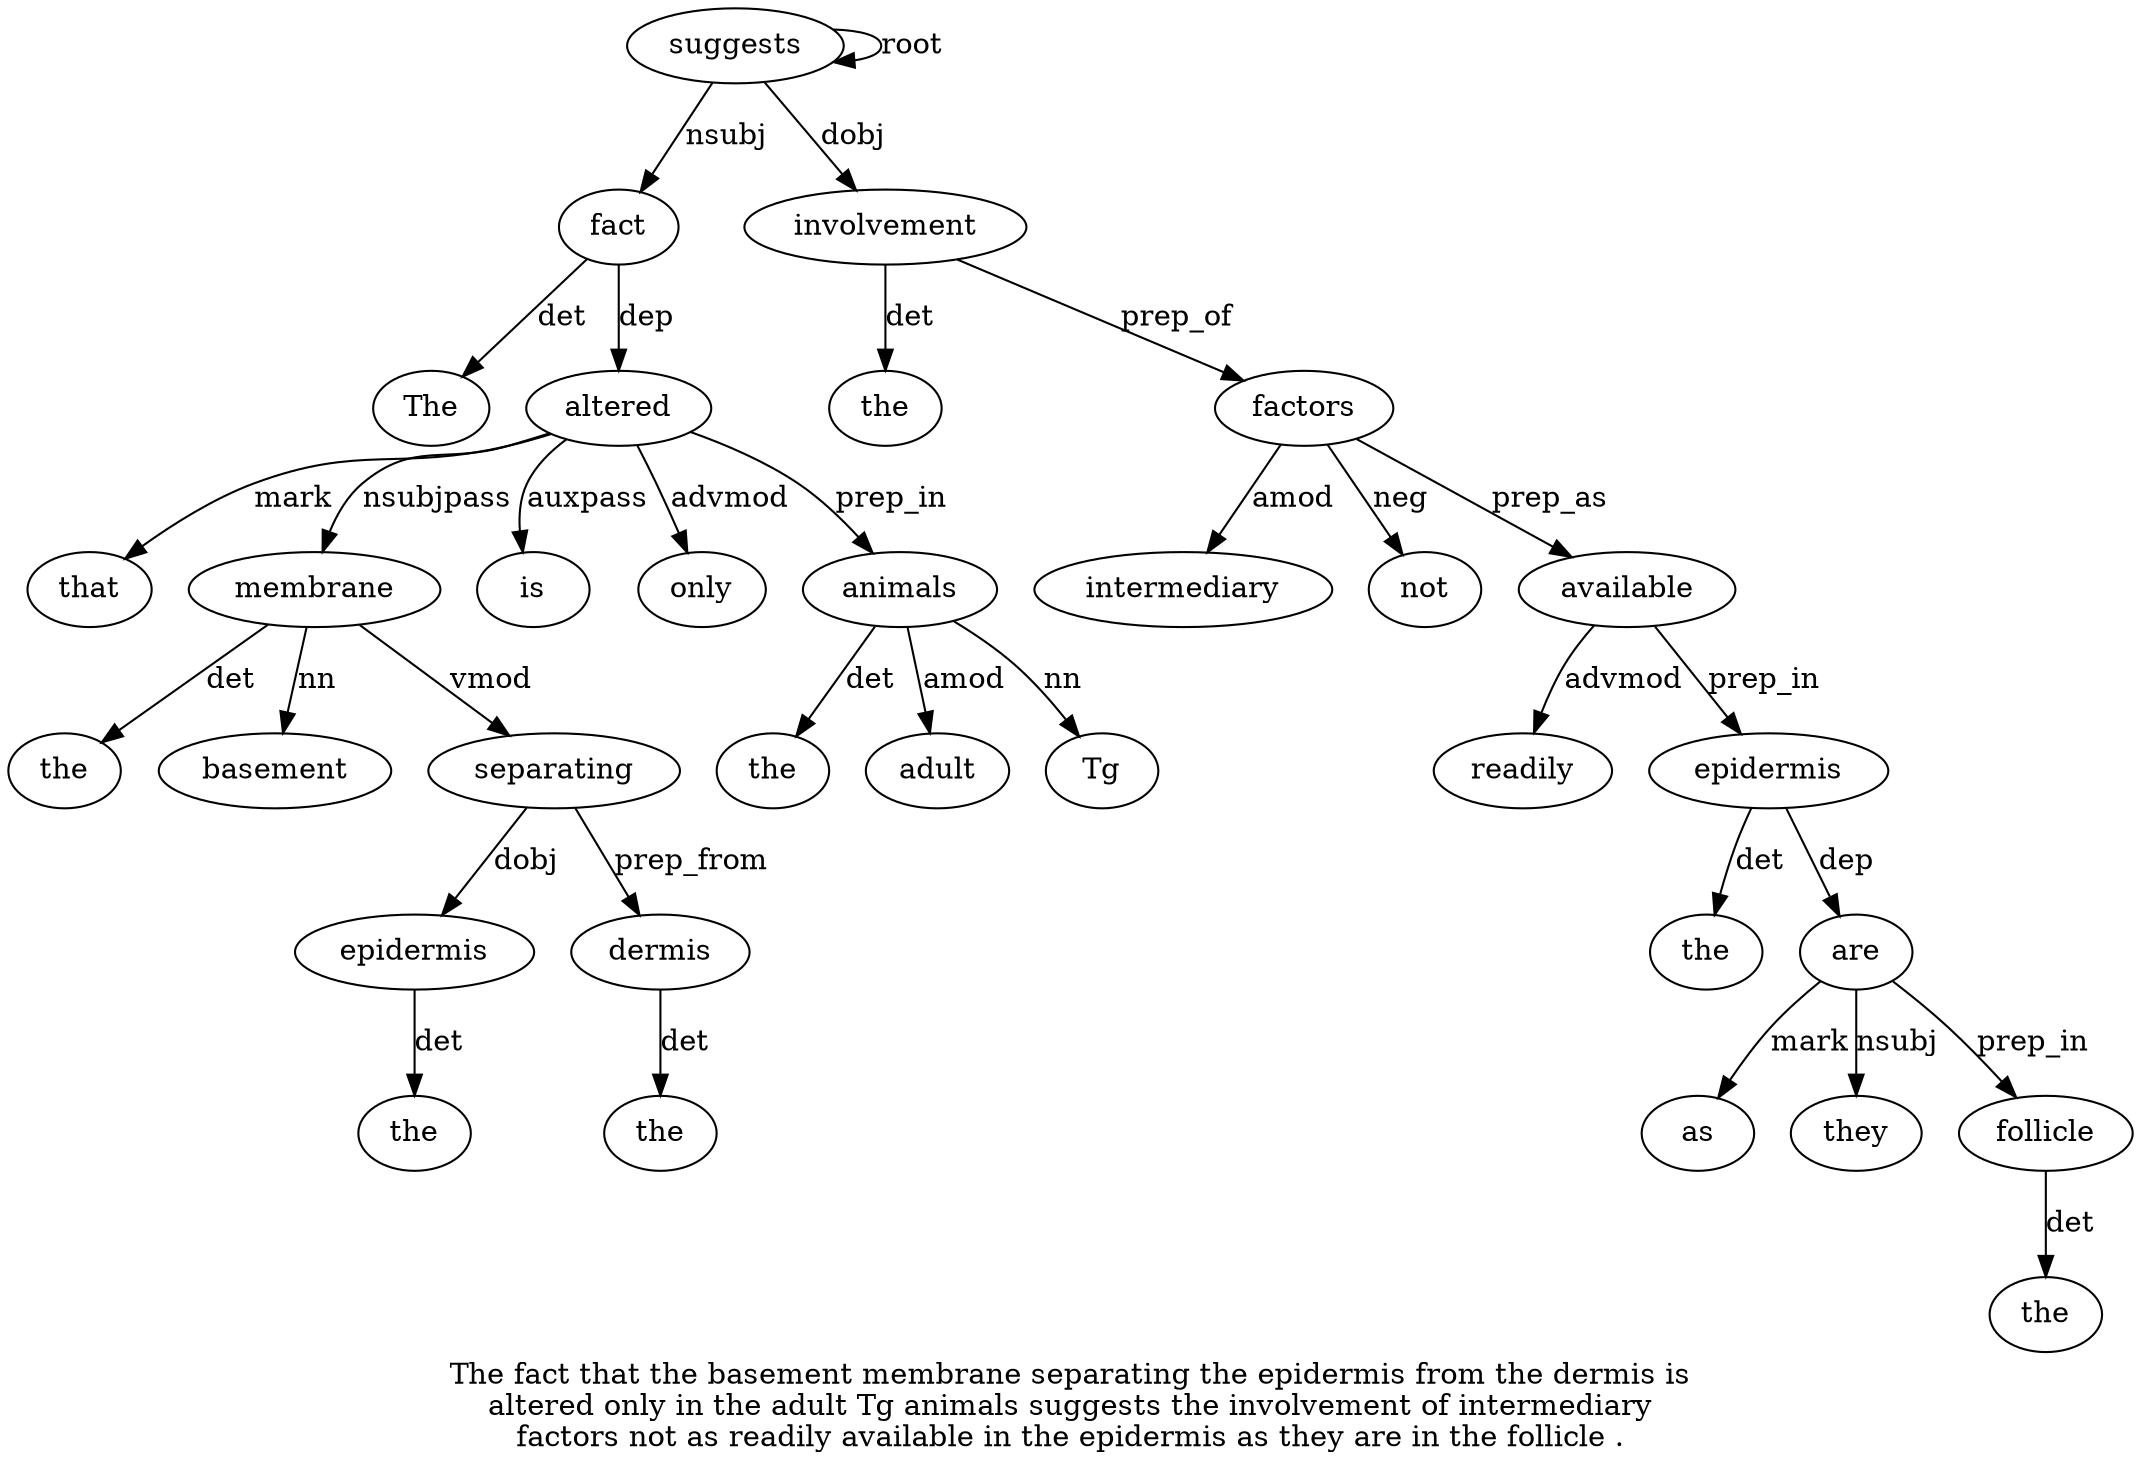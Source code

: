 digraph "The fact that the basement membrane separating the epidermis from the dermis is altered only in the adult Tg animals suggests the involvement of intermediary factors not as readily available in the epidermis as they are in the follicle ." {
label="The fact that the basement membrane separating the epidermis from the dermis is
altered only in the adult Tg animals suggests the involvement of intermediary
factors not as readily available in the epidermis as they are in the follicle .";
fact2 [style=filled, fillcolor=white, label=fact];
The1 [style=filled, fillcolor=white, label=The];
fact2 -> The1  [label=det];
suggests21 [style=filled, fillcolor=white, label=suggests];
suggests21 -> fact2  [label=nsubj];
altered14 [style=filled, fillcolor=white, label=altered];
that3 [style=filled, fillcolor=white, label=that];
altered14 -> that3  [label=mark];
membrane6 [style=filled, fillcolor=white, label=membrane];
the4 [style=filled, fillcolor=white, label=the];
membrane6 -> the4  [label=det];
basement5 [style=filled, fillcolor=white, label=basement];
membrane6 -> basement5  [label=nn];
altered14 -> membrane6  [label=nsubjpass];
separating7 [style=filled, fillcolor=white, label=separating];
membrane6 -> separating7  [label=vmod];
epidermis9 [style=filled, fillcolor=white, label=epidermis];
the8 [style=filled, fillcolor=white, label=the];
epidermis9 -> the8  [label=det];
separating7 -> epidermis9  [label=dobj];
dermis12 [style=filled, fillcolor=white, label=dermis];
the11 [style=filled, fillcolor=white, label=the];
dermis12 -> the11  [label=det];
separating7 -> dermis12  [label=prep_from];
is13 [style=filled, fillcolor=white, label=is];
altered14 -> is13  [label=auxpass];
fact2 -> altered14  [label=dep];
only15 [style=filled, fillcolor=white, label=only];
altered14 -> only15  [label=advmod];
animals20 [style=filled, fillcolor=white, label=animals];
the17 [style=filled, fillcolor=white, label=the];
animals20 -> the17  [label=det];
adult18 [style=filled, fillcolor=white, label=adult];
animals20 -> adult18  [label=amod];
Tg19 [style=filled, fillcolor=white, label=Tg];
animals20 -> Tg19  [label=nn];
altered14 -> animals20  [label=prep_in];
suggests21 -> suggests21  [label=root];
involvement23 [style=filled, fillcolor=white, label=involvement];
the22 [style=filled, fillcolor=white, label=the];
involvement23 -> the22  [label=det];
suggests21 -> involvement23  [label=dobj];
factors26 [style=filled, fillcolor=white, label=factors];
intermediary25 [style=filled, fillcolor=white, label=intermediary];
factors26 -> intermediary25  [label=amod];
involvement23 -> factors26  [label=prep_of];
not27 [style=filled, fillcolor=white, label=not];
factors26 -> not27  [label=neg];
available30 [style=filled, fillcolor=white, label=available];
readily29 [style=filled, fillcolor=white, label=readily];
available30 -> readily29  [label=advmod];
factors26 -> available30  [label=prep_as];
epidermis33 [style=filled, fillcolor=white, label=epidermis];
the32 [style=filled, fillcolor=white, label=the];
epidermis33 -> the32  [label=det];
available30 -> epidermis33  [label=prep_in];
are36 [style=filled, fillcolor=white, label=are];
as34 [style=filled, fillcolor=white, label=as];
are36 -> as34  [label=mark];
they35 [style=filled, fillcolor=white, label=they];
are36 -> they35  [label=nsubj];
epidermis33 -> are36  [label=dep];
follicle39 [style=filled, fillcolor=white, label=follicle];
the38 [style=filled, fillcolor=white, label=the];
follicle39 -> the38  [label=det];
are36 -> follicle39  [label=prep_in];
}
